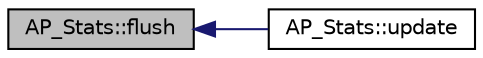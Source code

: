 digraph "AP_Stats::flush"
{
 // INTERACTIVE_SVG=YES
  edge [fontname="Helvetica",fontsize="10",labelfontname="Helvetica",labelfontsize="10"];
  node [fontname="Helvetica",fontsize="10",shape=record];
  rankdir="LR";
  Node1 [label="AP_Stats::flush",height=0.2,width=0.4,color="black", fillcolor="grey75", style="filled", fontcolor="black"];
  Node1 -> Node2 [dir="back",color="midnightblue",fontsize="10",style="solid",fontname="Helvetica"];
  Node2 [label="AP_Stats::update",height=0.2,width=0.4,color="black", fillcolor="white", style="filled",URL="$classAP__Stats.html#a10f2e48b57e00d1b7c8bb9729a1d6e00"];
}
